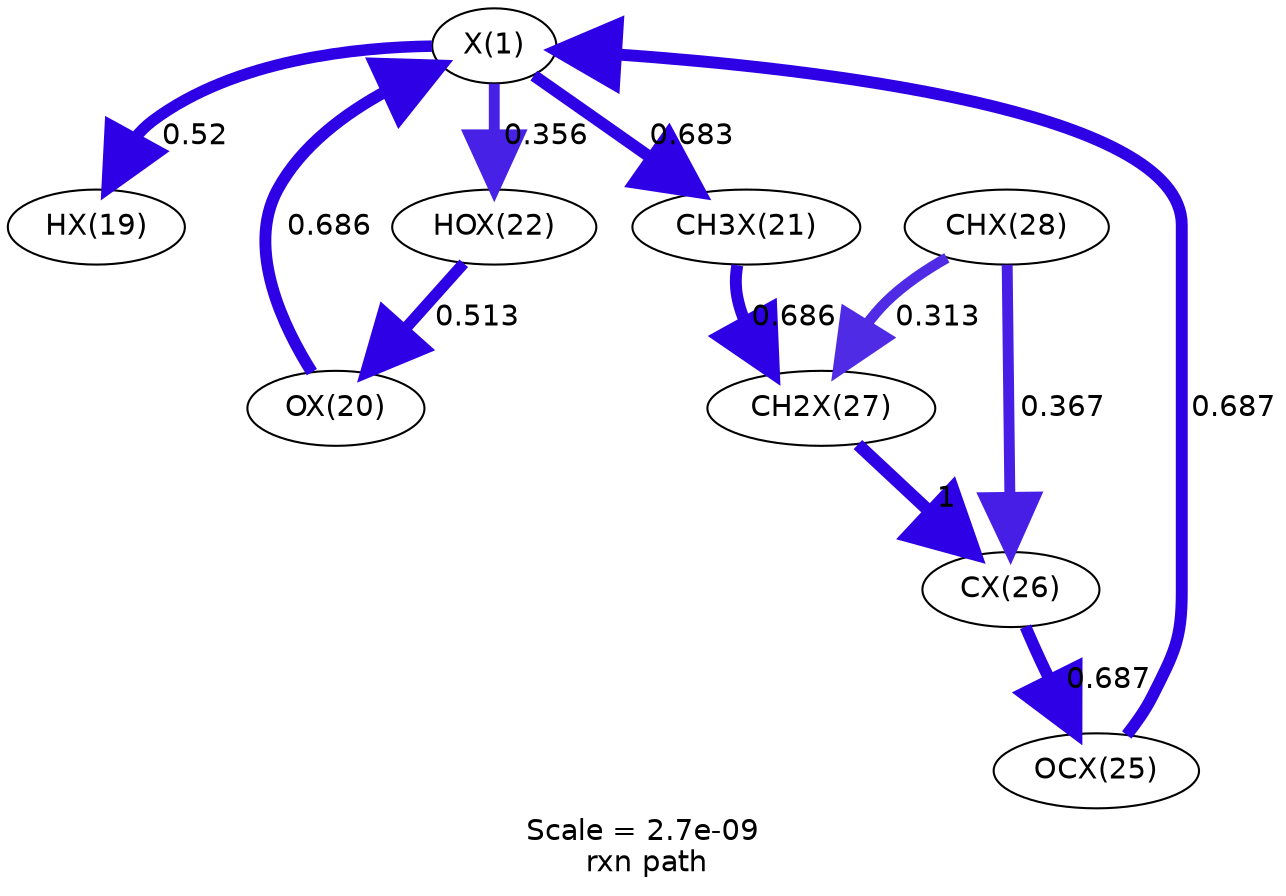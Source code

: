 digraph reaction_paths {
center=1;
s22 -> s23[fontname="Helvetica", penwidth=5.51, arrowsize=2.75, color="0.7, 1.02, 0.9"
, label=" 0.52"];
s24 -> s22[fontname="Helvetica", penwidth=5.72, arrowsize=2.86, color="0.7, 1.19, 0.9"
, label=" 0.686"];
s22 -> s26[fontname="Helvetica", penwidth=5.22, arrowsize=2.61, color="0.7, 0.856, 0.9"
, label=" 0.356"];
s22 -> s25[fontname="Helvetica", penwidth=5.71, arrowsize=2.86, color="0.7, 1.18, 0.9"
, label=" 0.683"];
s29 -> s22[fontname="Helvetica", penwidth=5.72, arrowsize=2.86, color="0.7, 1.19, 0.9"
, label=" 0.687"];
s26 -> s24[fontname="Helvetica", penwidth=5.5, arrowsize=2.75, color="0.7, 1.01, 0.9"
, label=" 0.513"];
s25 -> s31[fontname="Helvetica", penwidth=5.72, arrowsize=2.86, color="0.7, 1.19, 0.9"
, label=" 0.686"];
s32 -> s31[fontname="Helvetica", penwidth=5.12, arrowsize=2.56, color="0.7, 0.813, 0.9"
, label=" 0.313"];
s31 -> s30[fontname="Helvetica", penwidth=6, arrowsize=3, color="0.7, 1.5, 0.9"
, label=" 1"];
s32 -> s30[fontname="Helvetica", penwidth=5.24, arrowsize=2.62, color="0.7, 0.867, 0.9"
, label=" 0.367"];
s30 -> s29[fontname="Helvetica", penwidth=5.72, arrowsize=2.86, color="0.7, 1.19, 0.9"
, label=" 0.687"];
s22 [ fontname="Helvetica", label="X(1)"];
s23 [ fontname="Helvetica", label="HX(19)"];
s24 [ fontname="Helvetica", label="OX(20)"];
s25 [ fontname="Helvetica", label="CH3X(21)"];
s26 [ fontname="Helvetica", label="HOX(22)"];
s29 [ fontname="Helvetica", label="OCX(25)"];
s30 [ fontname="Helvetica", label="CX(26)"];
s31 [ fontname="Helvetica", label="CH2X(27)"];
s32 [ fontname="Helvetica", label="CHX(28)"];
 label = "Scale = 2.7e-09\l rxn path";
 fontname = "Helvetica";
}
